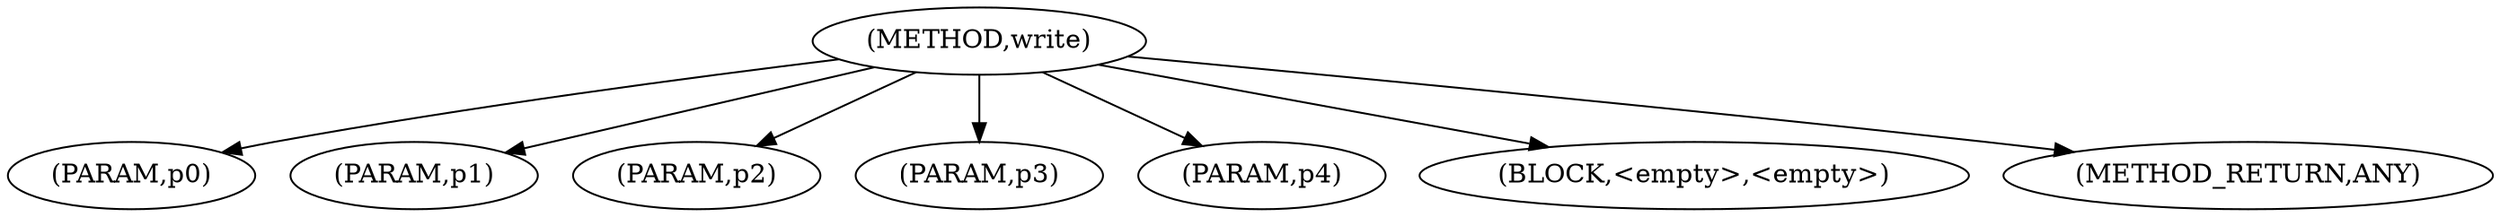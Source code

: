 digraph "write" {  
"1257" [label = <(METHOD,write)> ]
"1258" [label = <(PARAM,p0)> ]
"1259" [label = <(PARAM,p1)> ]
"1260" [label = <(PARAM,p2)> ]
"1261" [label = <(PARAM,p3)> ]
"1262" [label = <(PARAM,p4)> ]
"1263" [label = <(BLOCK,&lt;empty&gt;,&lt;empty&gt;)> ]
"1264" [label = <(METHOD_RETURN,ANY)> ]
  "1257" -> "1258" 
  "1257" -> "1259" 
  "1257" -> "1263" 
  "1257" -> "1260" 
  "1257" -> "1264" 
  "1257" -> "1261" 
  "1257" -> "1262" 
}
